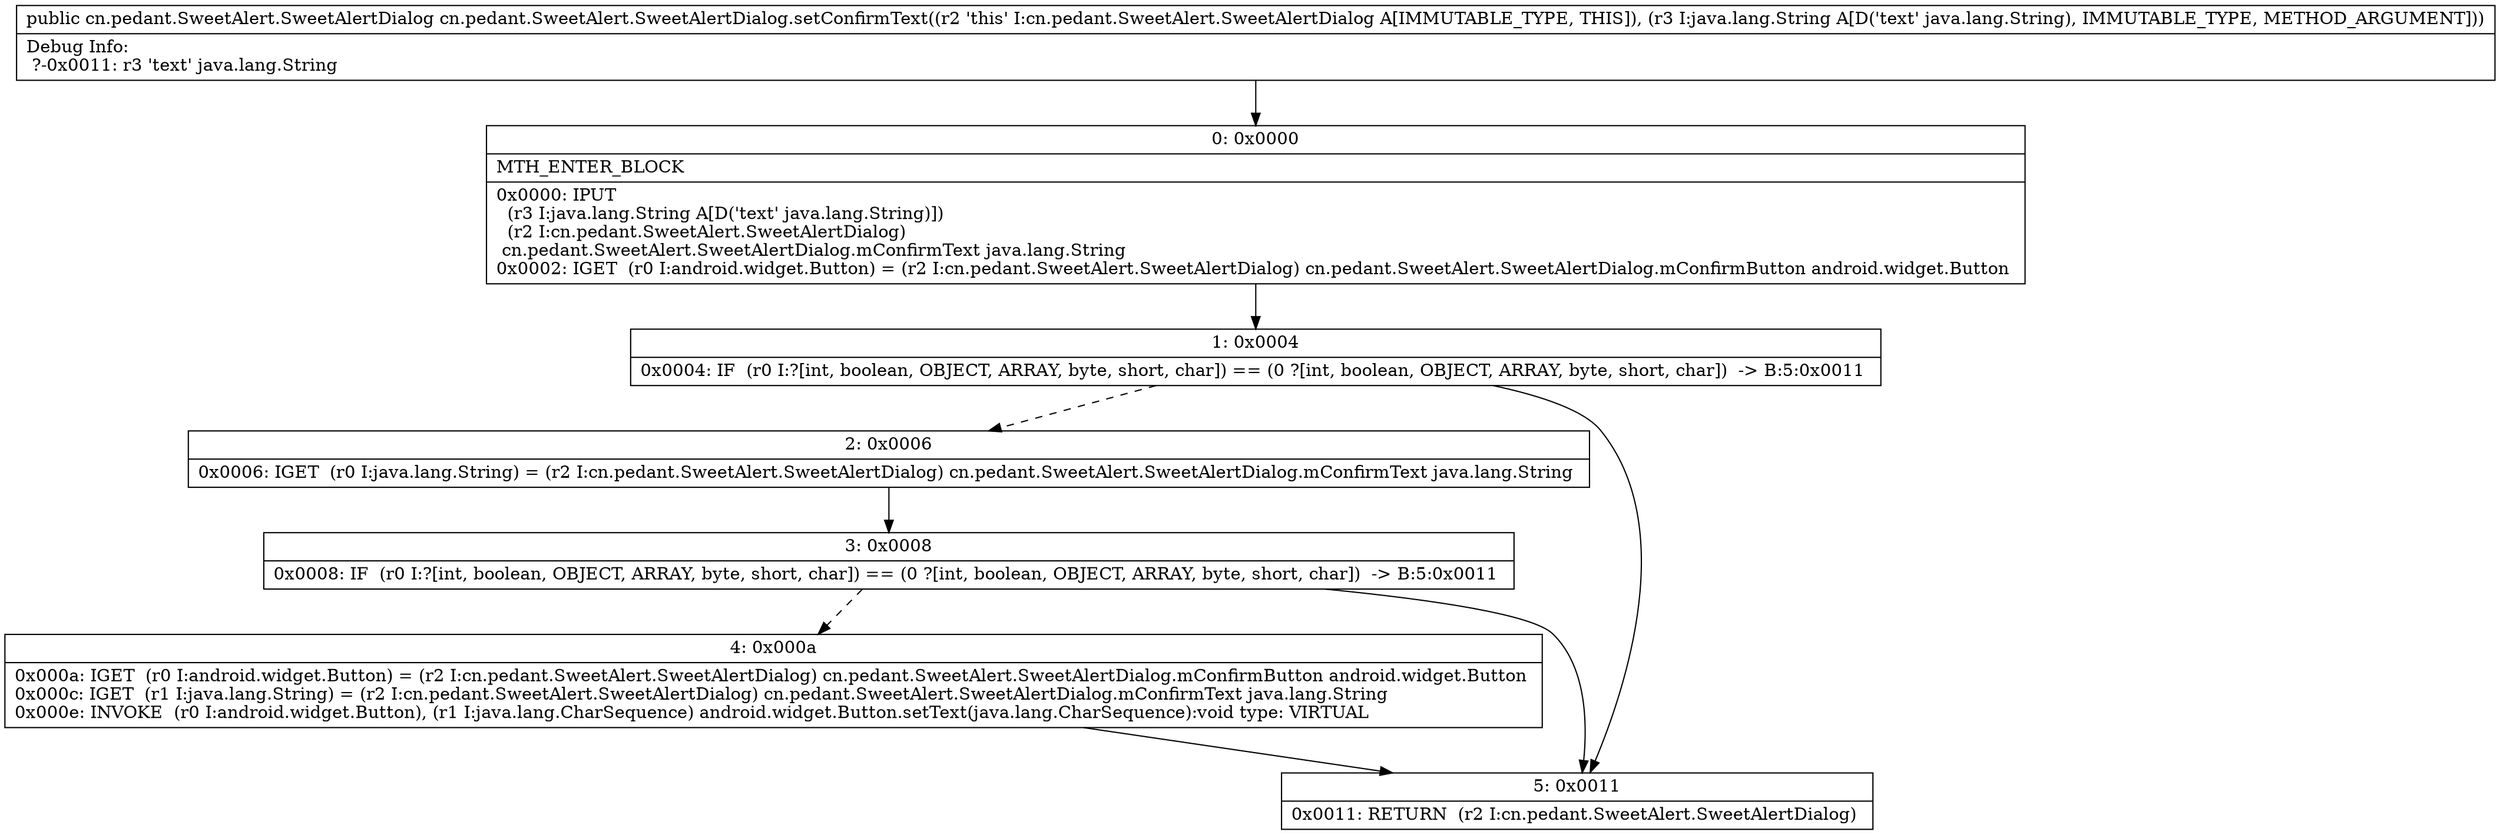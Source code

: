 digraph "CFG forcn.pedant.SweetAlert.SweetAlertDialog.setConfirmText(Ljava\/lang\/String;)Lcn\/pedant\/SweetAlert\/SweetAlertDialog;" {
Node_0 [shape=record,label="{0\:\ 0x0000|MTH_ENTER_BLOCK\l|0x0000: IPUT  \l  (r3 I:java.lang.String A[D('text' java.lang.String)])\l  (r2 I:cn.pedant.SweetAlert.SweetAlertDialog)\l cn.pedant.SweetAlert.SweetAlertDialog.mConfirmText java.lang.String \l0x0002: IGET  (r0 I:android.widget.Button) = (r2 I:cn.pedant.SweetAlert.SweetAlertDialog) cn.pedant.SweetAlert.SweetAlertDialog.mConfirmButton android.widget.Button \l}"];
Node_1 [shape=record,label="{1\:\ 0x0004|0x0004: IF  (r0 I:?[int, boolean, OBJECT, ARRAY, byte, short, char]) == (0 ?[int, boolean, OBJECT, ARRAY, byte, short, char])  \-\> B:5:0x0011 \l}"];
Node_2 [shape=record,label="{2\:\ 0x0006|0x0006: IGET  (r0 I:java.lang.String) = (r2 I:cn.pedant.SweetAlert.SweetAlertDialog) cn.pedant.SweetAlert.SweetAlertDialog.mConfirmText java.lang.String \l}"];
Node_3 [shape=record,label="{3\:\ 0x0008|0x0008: IF  (r0 I:?[int, boolean, OBJECT, ARRAY, byte, short, char]) == (0 ?[int, boolean, OBJECT, ARRAY, byte, short, char])  \-\> B:5:0x0011 \l}"];
Node_4 [shape=record,label="{4\:\ 0x000a|0x000a: IGET  (r0 I:android.widget.Button) = (r2 I:cn.pedant.SweetAlert.SweetAlertDialog) cn.pedant.SweetAlert.SweetAlertDialog.mConfirmButton android.widget.Button \l0x000c: IGET  (r1 I:java.lang.String) = (r2 I:cn.pedant.SweetAlert.SweetAlertDialog) cn.pedant.SweetAlert.SweetAlertDialog.mConfirmText java.lang.String \l0x000e: INVOKE  (r0 I:android.widget.Button), (r1 I:java.lang.CharSequence) android.widget.Button.setText(java.lang.CharSequence):void type: VIRTUAL \l}"];
Node_5 [shape=record,label="{5\:\ 0x0011|0x0011: RETURN  (r2 I:cn.pedant.SweetAlert.SweetAlertDialog) \l}"];
MethodNode[shape=record,label="{public cn.pedant.SweetAlert.SweetAlertDialog cn.pedant.SweetAlert.SweetAlertDialog.setConfirmText((r2 'this' I:cn.pedant.SweetAlert.SweetAlertDialog A[IMMUTABLE_TYPE, THIS]), (r3 I:java.lang.String A[D('text' java.lang.String), IMMUTABLE_TYPE, METHOD_ARGUMENT]))  | Debug Info:\l  ?\-0x0011: r3 'text' java.lang.String\l}"];
MethodNode -> Node_0;
Node_0 -> Node_1;
Node_1 -> Node_2[style=dashed];
Node_1 -> Node_5;
Node_2 -> Node_3;
Node_3 -> Node_4[style=dashed];
Node_3 -> Node_5;
Node_4 -> Node_5;
}

